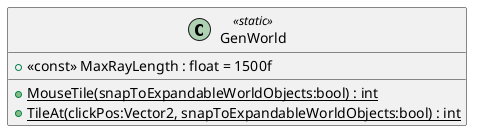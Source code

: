 @startuml
class GenWorld <<static>> {
    + <<const>> MaxRayLength : float = 1500f
    + {static} MouseTile(snapToExpandableWorldObjects:bool) : int
    + {static} TileAt(clickPos:Vector2, snapToExpandableWorldObjects:bool) : int
}
@enduml
